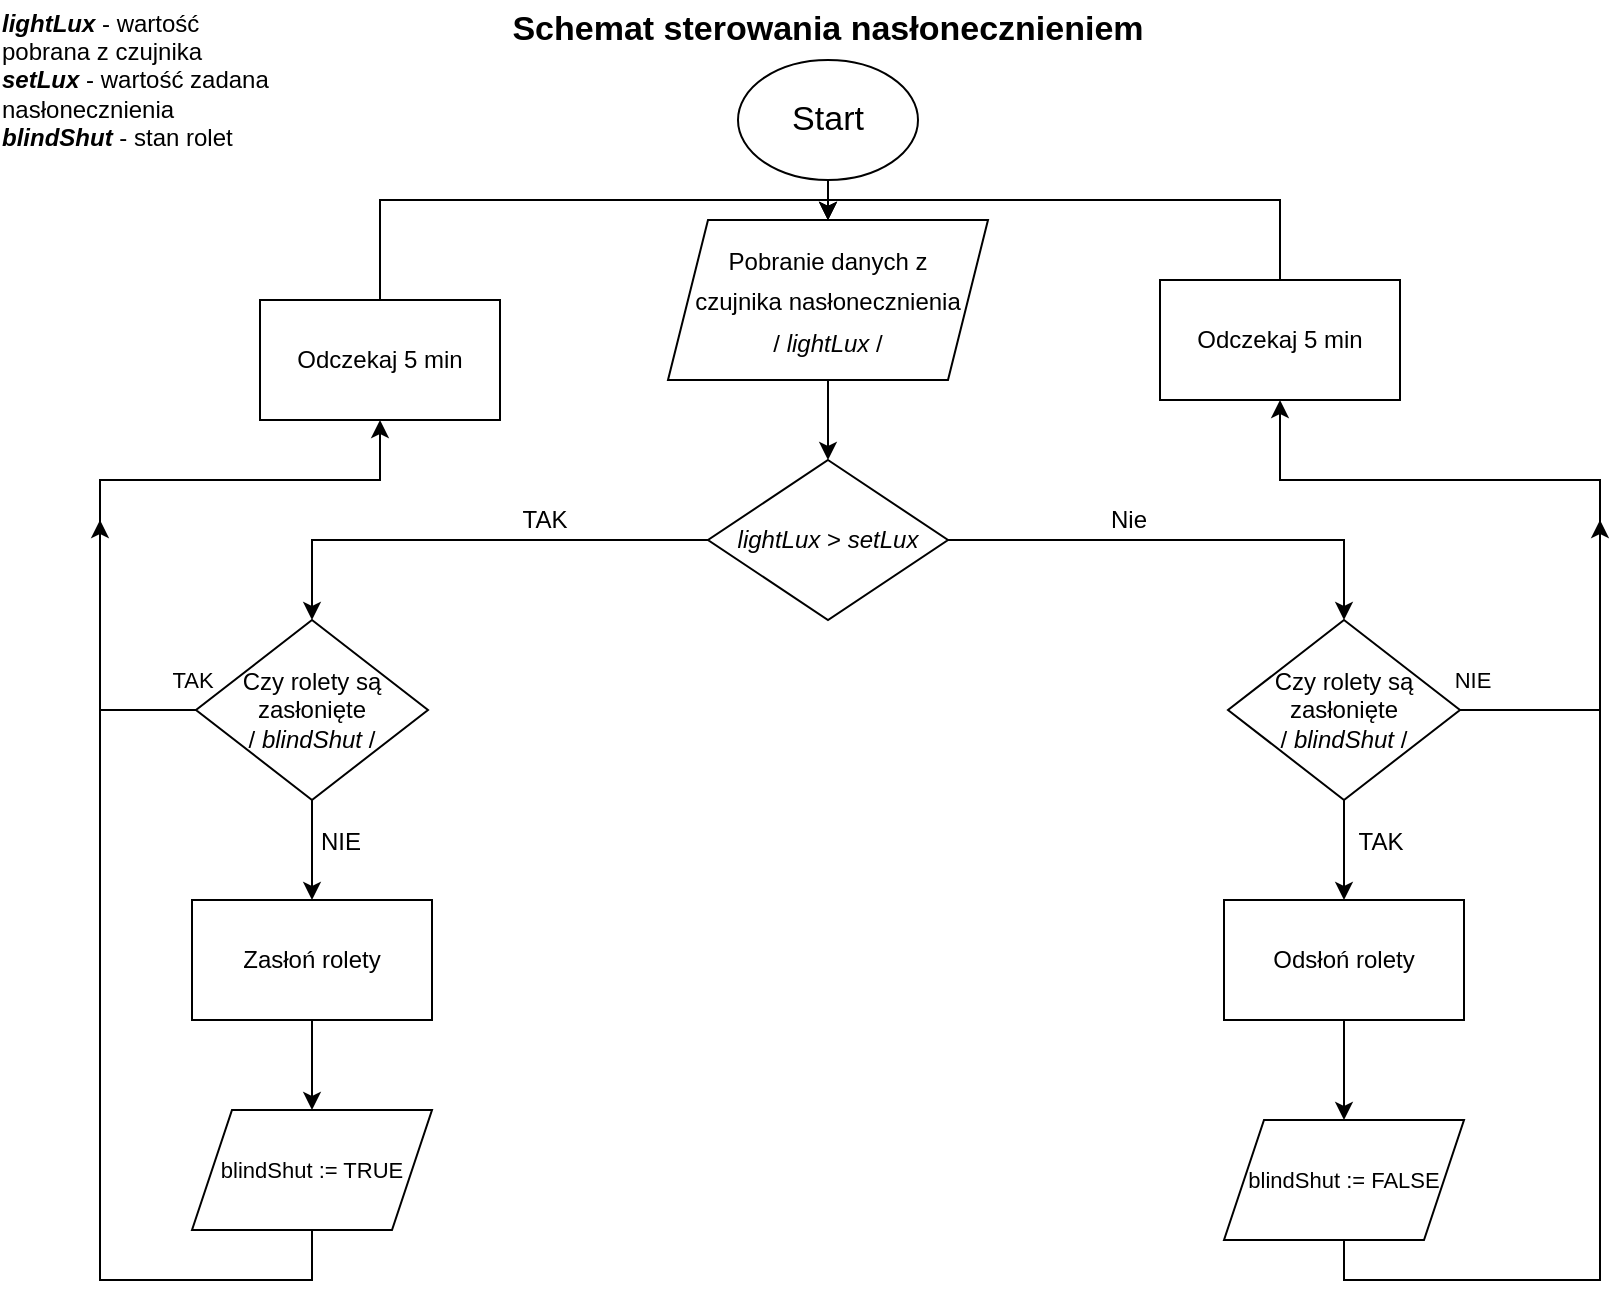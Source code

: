 <mxfile version="17.4.2" type="device"><diagram id="Kw_DbQVIlyAvAqi2gs0B" name="Page-1"><mxGraphModel dx="1422" dy="865" grid="1" gridSize="10" guides="1" tooltips="1" connect="1" arrows="1" fold="1" page="1" pageScale="1" pageWidth="827" pageHeight="1169" math="0" shadow="0"><root><mxCell id="0"/><mxCell id="1" parent="0"/><mxCell id="JoyRewMhMJD_ui2pV7to-1" value="&lt;font style=&quot;font-size: 17px&quot;&gt;&lt;b&gt;Schemat sterowania nasłonecznieniem&lt;/b&gt;&lt;/font&gt;" style="text;html=1;strokeColor=none;fillColor=none;align=center;verticalAlign=middle;whiteSpace=wrap;rounded=0;" parent="1" vertex="1"><mxGeometry x="214" width="400" height="30" as="geometry"/></mxCell><mxCell id="JoyRewMhMJD_ui2pV7to-4" style="edgeStyle=orthogonalEdgeStyle;rounded=0;orthogonalLoop=1;jettySize=auto;html=1;exitX=0.5;exitY=1;exitDx=0;exitDy=0;entryX=0.5;entryY=0;entryDx=0;entryDy=0;fontSize=12;" parent="1" source="JoyRewMhMJD_ui2pV7to-2" target="JoyRewMhMJD_ui2pV7to-3" edge="1"><mxGeometry relative="1" as="geometry"/></mxCell><mxCell id="JoyRewMhMJD_ui2pV7to-2" value="Start" style="ellipse;whiteSpace=wrap;html=1;fontSize=17;" parent="1" vertex="1"><mxGeometry x="369" y="30" width="90" height="60" as="geometry"/></mxCell><mxCell id="JoyRewMhMJD_ui2pV7to-6" style="edgeStyle=orthogonalEdgeStyle;rounded=0;orthogonalLoop=1;jettySize=auto;html=1;exitX=0.5;exitY=1;exitDx=0;exitDy=0;entryX=0.5;entryY=0;entryDx=0;entryDy=0;fontSize=12;" parent="1" source="JoyRewMhMJD_ui2pV7to-3" target="JoyRewMhMJD_ui2pV7to-5" edge="1"><mxGeometry relative="1" as="geometry"/></mxCell><mxCell id="JoyRewMhMJD_ui2pV7to-3" value="&lt;div&gt;&lt;font style=&quot;font-size: 12px&quot;&gt;Pobranie danych z &lt;br&gt;&lt;/font&gt;&lt;/div&gt;&lt;div&gt;&lt;font style=&quot;font-size: 12px&quot;&gt;czujnika nasłonecznienia&lt;/font&gt;&lt;/div&gt;&lt;div&gt;&lt;font style=&quot;font-size: 12px&quot;&gt;/ &lt;i&gt;lightLux &lt;/i&gt;/&lt;br&gt;&lt;/font&gt;&lt;/div&gt;" style="shape=parallelogram;perimeter=parallelogramPerimeter;whiteSpace=wrap;html=1;fixedSize=1;fontSize=17;" parent="1" vertex="1"><mxGeometry x="334" y="110" width="160" height="80" as="geometry"/></mxCell><mxCell id="JoyRewMhMJD_ui2pV7to-8" style="edgeStyle=orthogonalEdgeStyle;rounded=0;orthogonalLoop=1;jettySize=auto;html=1;exitX=0;exitY=0.5;exitDx=0;exitDy=0;fontSize=12;entryX=0.5;entryY=0;entryDx=0;entryDy=0;" parent="1" source="JoyRewMhMJD_ui2pV7to-5" target="JoyRewMhMJD_ui2pV7to-15" edge="1"><mxGeometry relative="1" as="geometry"><mxPoint x="170" y="270" as="targetPoint"/></mxGeometry></mxCell><mxCell id="JoyRewMhMJD_ui2pV7to-9" value="TAK" style="edgeLabel;html=1;align=center;verticalAlign=middle;resizable=0;points=[];fontSize=12;" parent="JoyRewMhMJD_ui2pV7to-8" vertex="1" connectable="0"><mxGeometry x="-0.312" y="2" relative="1" as="geometry"><mxPoint y="-12" as="offset"/></mxGeometry></mxCell><mxCell id="JoyRewMhMJD_ui2pV7to-11" style="edgeStyle=orthogonalEdgeStyle;rounded=0;orthogonalLoop=1;jettySize=auto;html=1;exitX=1;exitY=0.5;exitDx=0;exitDy=0;fontSize=12;entryX=0.5;entryY=0;entryDx=0;entryDy=0;" parent="1" source="JoyRewMhMJD_ui2pV7to-5" target="JoyRewMhMJD_ui2pV7to-16" edge="1"><mxGeometry relative="1" as="geometry"><mxPoint x="660" y="270" as="targetPoint"/></mxGeometry></mxCell><mxCell id="JoyRewMhMJD_ui2pV7to-12" value="Nie" style="edgeLabel;html=1;align=center;verticalAlign=middle;resizable=0;points=[];fontSize=12;" parent="JoyRewMhMJD_ui2pV7to-11" vertex="1" connectable="0"><mxGeometry x="-0.372" y="-2" relative="1" as="geometry"><mxPoint x="15" y="-12" as="offset"/></mxGeometry></mxCell><mxCell id="JoyRewMhMJD_ui2pV7to-5" value="&lt;i&gt;lightLux &lt;/i&gt;&amp;gt; &lt;i&gt;setLux&lt;/i&gt;" style="rhombus;whiteSpace=wrap;html=1;fontSize=12;" parent="1" vertex="1"><mxGeometry x="354" y="230" width="120" height="80" as="geometry"/></mxCell><mxCell id="JoyRewMhMJD_ui2pV7to-22" value="" style="edgeStyle=orthogonalEdgeStyle;rounded=0;orthogonalLoop=1;jettySize=auto;html=1;fontSize=12;" parent="1" source="JoyRewMhMJD_ui2pV7to-7" target="JoyRewMhMJD_ui2pV7to-21" edge="1"><mxGeometry relative="1" as="geometry"/></mxCell><mxCell id="JoyRewMhMJD_ui2pV7to-7" value="Zasłoń rolety" style="rounded=0;whiteSpace=wrap;html=1;fontSize=12;" parent="1" vertex="1"><mxGeometry x="96" y="450" width="120" height="60" as="geometry"/></mxCell><mxCell id="JoyRewMhMJD_ui2pV7to-25" value="" style="edgeStyle=orthogonalEdgeStyle;rounded=0;orthogonalLoop=1;jettySize=auto;html=1;fontSize=11;" parent="1" source="JoyRewMhMJD_ui2pV7to-10" target="JoyRewMhMJD_ui2pV7to-23" edge="1"><mxGeometry relative="1" as="geometry"/></mxCell><mxCell id="JoyRewMhMJD_ui2pV7to-10" value="Odsłoń rolety" style="rounded=0;whiteSpace=wrap;html=1;fontSize=12;" parent="1" vertex="1"><mxGeometry x="612" y="450" width="120" height="60" as="geometry"/></mxCell><mxCell id="JoyRewMhMJD_ui2pV7to-13" value="&lt;div align=&quot;left&quot;&gt;&lt;b&gt;&lt;i&gt;lightLux &lt;/i&gt;&lt;/b&gt;- wartość pobrana z czujnika&lt;/div&gt;&lt;div align=&quot;left&quot;&gt;&lt;b&gt;&lt;i&gt;setLux&lt;/i&gt;&lt;/b&gt; - wartość zadana nasłonecznienia&lt;/div&gt;&lt;div align=&quot;left&quot;&gt;&lt;i&gt;&lt;b&gt;blindShut &lt;/b&gt;&lt;/i&gt;- stan rolet&lt;br&gt;&lt;/div&gt;" style="text;html=1;strokeColor=none;fillColor=none;align=center;verticalAlign=middle;whiteSpace=wrap;rounded=0;fontSize=12;" parent="1" vertex="1"><mxGeometry width="140" height="80" as="geometry"/></mxCell><mxCell id="JoyRewMhMJD_ui2pV7to-19" value="" style="edgeStyle=orthogonalEdgeStyle;rounded=0;orthogonalLoop=1;jettySize=auto;html=1;fontSize=12;" parent="1" source="JoyRewMhMJD_ui2pV7to-15" target="JoyRewMhMJD_ui2pV7to-7" edge="1"><mxGeometry relative="1" as="geometry"/></mxCell><mxCell id="JoyRewMhMJD_ui2pV7to-20" value="NIE" style="edgeLabel;html=1;align=center;verticalAlign=middle;resizable=0;points=[];fontSize=12;" parent="JoyRewMhMJD_ui2pV7to-19" vertex="1" connectable="0"><mxGeometry x="0.293" y="1" relative="1" as="geometry"><mxPoint x="13" y="-12" as="offset"/></mxGeometry></mxCell><mxCell id="JoyRewMhMJD_ui2pV7to-27" style="edgeStyle=orthogonalEdgeStyle;rounded=0;orthogonalLoop=1;jettySize=auto;html=1;fontSize=11;" parent="1" source="JoyRewMhMJD_ui2pV7to-15" edge="1"><mxGeometry relative="1" as="geometry"><Array as="points"><mxPoint x="50" y="355"/><mxPoint x="50" y="280"/></Array><mxPoint x="50" y="260" as="targetPoint"/></mxGeometry></mxCell><mxCell id="JoyRewMhMJD_ui2pV7to-28" value="TAK" style="edgeLabel;html=1;align=center;verticalAlign=middle;resizable=0;points=[];fontSize=11;" parent="JoyRewMhMJD_ui2pV7to-27" vertex="1" connectable="0"><mxGeometry x="-0.902" y="-1" relative="1" as="geometry"><mxPoint x="5" y="-14" as="offset"/></mxGeometry></mxCell><mxCell id="JoyRewMhMJD_ui2pV7to-15" value="&lt;div&gt;Czy rolety są zasłonięte&lt;/div&gt;&lt;div&gt;/ &lt;i&gt;blindShut&lt;/i&gt; / &lt;br&gt;&lt;/div&gt;" style="rhombus;whiteSpace=wrap;html=1;fontSize=12;" parent="1" vertex="1"><mxGeometry x="98" y="310" width="116" height="90" as="geometry"/></mxCell><mxCell id="JoyRewMhMJD_ui2pV7to-17" value="" style="edgeStyle=orthogonalEdgeStyle;rounded=0;orthogonalLoop=1;jettySize=auto;html=1;fontSize=12;" parent="1" source="JoyRewMhMJD_ui2pV7to-16" target="JoyRewMhMJD_ui2pV7to-10" edge="1"><mxGeometry relative="1" as="geometry"><Array as="points"><mxPoint x="672" y="420"/><mxPoint x="672" y="420"/></Array></mxGeometry></mxCell><mxCell id="JoyRewMhMJD_ui2pV7to-18" value="TAK" style="edgeLabel;html=1;align=center;verticalAlign=middle;resizable=0;points=[];fontSize=12;" parent="JoyRewMhMJD_ui2pV7to-17" vertex="1" connectable="0"><mxGeometry x="-0.173" y="1" relative="1" as="geometry"><mxPoint x="17" as="offset"/></mxGeometry></mxCell><mxCell id="JoyRewMhMJD_ui2pV7to-30" style="edgeStyle=orthogonalEdgeStyle;rounded=0;orthogonalLoop=1;jettySize=auto;html=1;exitX=1;exitY=0.5;exitDx=0;exitDy=0;fontSize=11;entryX=0.5;entryY=1;entryDx=0;entryDy=0;" parent="1" source="JoyRewMhMJD_ui2pV7to-16" target="CGtQ2kfyxUR7P_hXG745-6" edge="1"><mxGeometry relative="1" as="geometry"><Array as="points"><mxPoint x="800" y="355"/><mxPoint x="800" y="240"/><mxPoint x="640" y="240"/></Array><mxPoint x="760" y="120" as="targetPoint"/></mxGeometry></mxCell><mxCell id="JoyRewMhMJD_ui2pV7to-31" value="NIE" style="edgeLabel;html=1;align=center;verticalAlign=middle;resizable=0;points=[];fontSize=11;" parent="JoyRewMhMJD_ui2pV7to-30" vertex="1" connectable="0"><mxGeometry x="-0.852" y="-1" relative="1" as="geometry"><mxPoint x="-23" y="-16" as="offset"/></mxGeometry></mxCell><mxCell id="JoyRewMhMJD_ui2pV7to-16" value="&lt;div&gt;Czy rolety są zasłonięte&lt;/div&gt;&lt;div&gt;/ &lt;i&gt;blindShut&lt;/i&gt; / &lt;br&gt;&lt;/div&gt;" style="rhombus;whiteSpace=wrap;html=1;fontSize=12;" parent="1" vertex="1"><mxGeometry x="614" y="310" width="116" height="90" as="geometry"/></mxCell><mxCell id="JoyRewMhMJD_ui2pV7to-26" style="edgeStyle=orthogonalEdgeStyle;rounded=0;orthogonalLoop=1;jettySize=auto;html=1;exitX=0.5;exitY=1;exitDx=0;exitDy=0;fontSize=11;entryX=0.5;entryY=1;entryDx=0;entryDy=0;" parent="1" source="JoyRewMhMJD_ui2pV7to-21" target="CGtQ2kfyxUR7P_hXG745-4" edge="1"><mxGeometry relative="1" as="geometry"><mxPoint x="170" y="150" as="targetPoint"/><Array as="points"><mxPoint x="156" y="640"/><mxPoint x="50" y="640"/><mxPoint x="50" y="240"/><mxPoint x="190" y="240"/></Array></mxGeometry></mxCell><mxCell id="JoyRewMhMJD_ui2pV7to-21" value="&lt;font style=&quot;font-size: 11px&quot;&gt;blindShut := TRUE&lt;br&gt;&lt;/font&gt;" style="shape=parallelogram;perimeter=parallelogramPerimeter;whiteSpace=wrap;html=1;fixedSize=1;fontSize=12;" parent="1" vertex="1"><mxGeometry x="96" y="555" width="120" height="60" as="geometry"/></mxCell><mxCell id="JoyRewMhMJD_ui2pV7to-29" style="edgeStyle=orthogonalEdgeStyle;rounded=0;orthogonalLoop=1;jettySize=auto;html=1;fontSize=11;exitX=0.5;exitY=1;exitDx=0;exitDy=0;" parent="1" source="JoyRewMhMJD_ui2pV7to-23" edge="1"><mxGeometry relative="1" as="geometry"><Array as="points"><mxPoint x="672" y="640"/><mxPoint x="800" y="640"/></Array><mxPoint x="800" y="260" as="targetPoint"/></mxGeometry></mxCell><mxCell id="JoyRewMhMJD_ui2pV7to-23" value="&lt;font style=&quot;font-size: 11px&quot;&gt;blindShut := FALSE&lt;br&gt;&lt;/font&gt;" style="shape=parallelogram;perimeter=parallelogramPerimeter;whiteSpace=wrap;html=1;fixedSize=1;fontSize=12;" parent="1" vertex="1"><mxGeometry x="612" y="560" width="120" height="60" as="geometry"/></mxCell><mxCell id="CGtQ2kfyxUR7P_hXG745-5" style="edgeStyle=orthogonalEdgeStyle;rounded=0;orthogonalLoop=1;jettySize=auto;html=1;entryX=0.5;entryY=0;entryDx=0;entryDy=0;exitX=0.5;exitY=0;exitDx=0;exitDy=0;" edge="1" parent="1" source="CGtQ2kfyxUR7P_hXG745-4" target="JoyRewMhMJD_ui2pV7to-3"><mxGeometry relative="1" as="geometry"><Array as="points"><mxPoint x="190" y="100"/><mxPoint x="414" y="100"/></Array></mxGeometry></mxCell><mxCell id="CGtQ2kfyxUR7P_hXG745-4" value="Odczekaj 5 min" style="rounded=0;whiteSpace=wrap;html=1;" vertex="1" parent="1"><mxGeometry x="130" y="150" width="120" height="60" as="geometry"/></mxCell><mxCell id="CGtQ2kfyxUR7P_hXG745-7" style="edgeStyle=orthogonalEdgeStyle;rounded=0;orthogonalLoop=1;jettySize=auto;html=1;entryX=0.5;entryY=0;entryDx=0;entryDy=0;" edge="1" parent="1" source="CGtQ2kfyxUR7P_hXG745-6" target="JoyRewMhMJD_ui2pV7to-3"><mxGeometry relative="1" as="geometry"><Array as="points"><mxPoint x="640" y="100"/><mxPoint x="414" y="100"/></Array></mxGeometry></mxCell><mxCell id="CGtQ2kfyxUR7P_hXG745-6" value="Odczekaj 5 min" style="rounded=0;whiteSpace=wrap;html=1;" vertex="1" parent="1"><mxGeometry x="580" y="140" width="120" height="60" as="geometry"/></mxCell></root></mxGraphModel></diagram></mxfile>